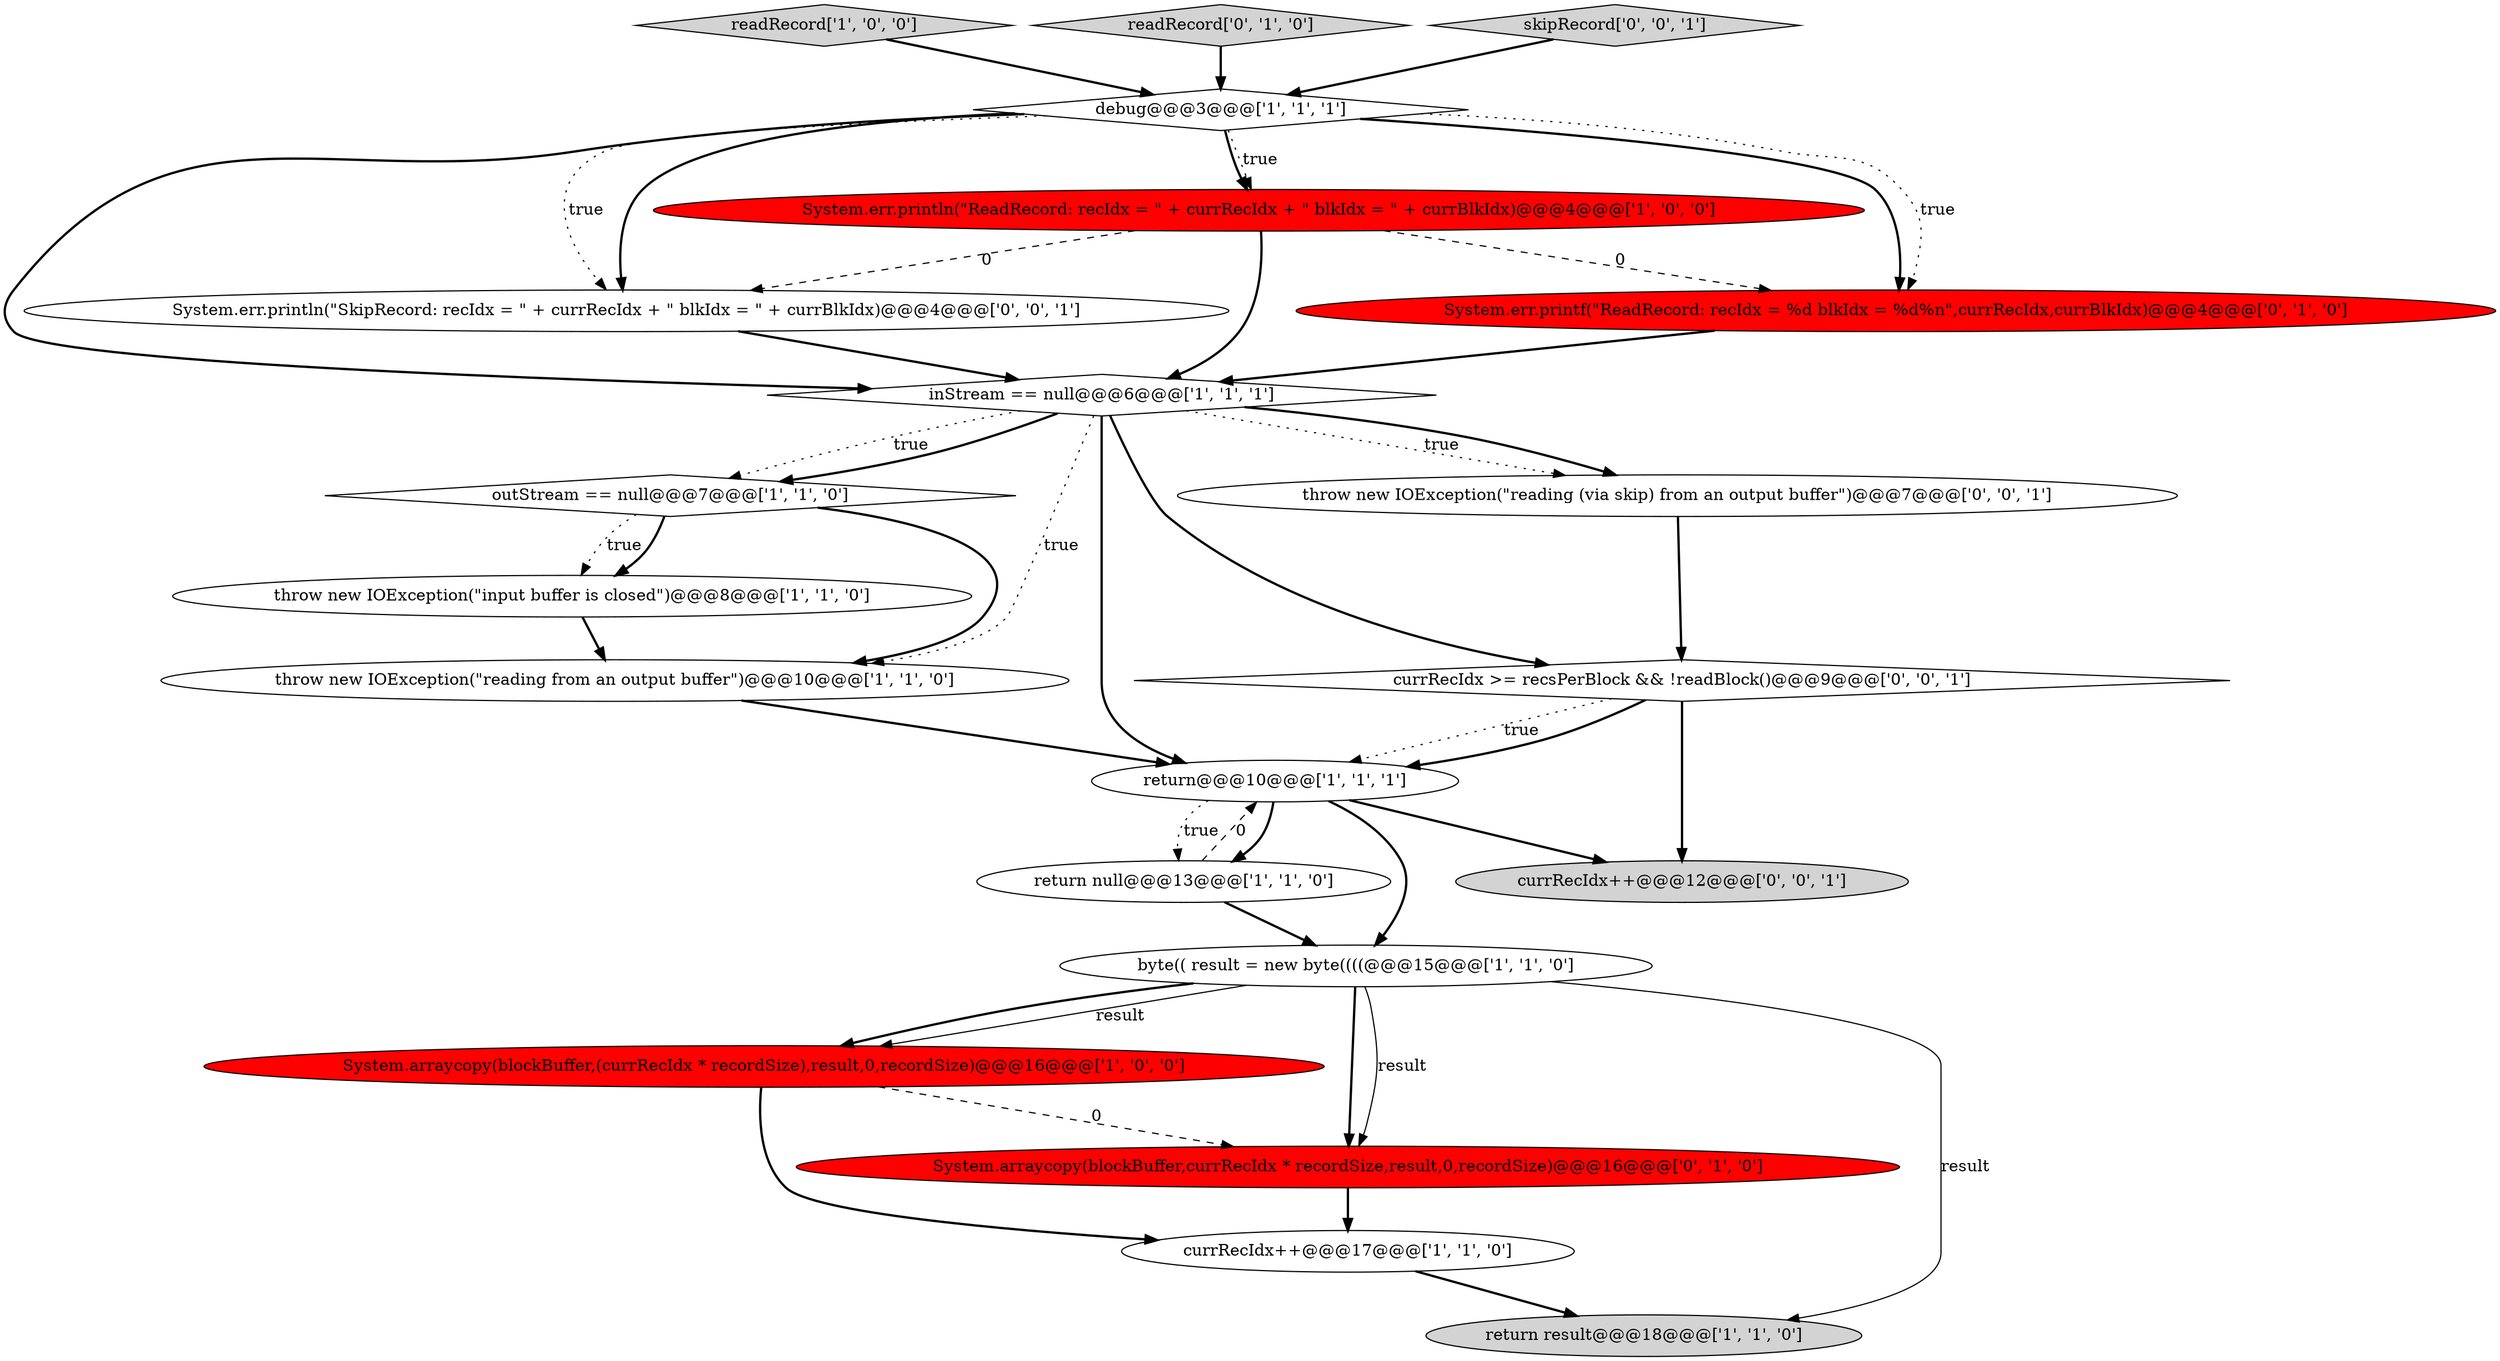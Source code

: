 digraph {
4 [style = filled, label = "debug@@@3@@@['1', '1', '1']", fillcolor = white, shape = diamond image = "AAA0AAABBB1BBB"];
8 [style = filled, label = "return@@@10@@@['1', '1', '1']", fillcolor = white, shape = ellipse image = "AAA0AAABBB1BBB"];
5 [style = filled, label = "outStream == null@@@7@@@['1', '1', '0']", fillcolor = white, shape = diamond image = "AAA0AAABBB1BBB"];
9 [style = filled, label = "currRecIdx++@@@17@@@['1', '1', '0']", fillcolor = white, shape = ellipse image = "AAA0AAABBB1BBB"];
13 [style = filled, label = "System.arraycopy(blockBuffer,currRecIdx * recordSize,result,0,recordSize)@@@16@@@['0', '1', '0']", fillcolor = red, shape = ellipse image = "AAA1AAABBB2BBB"];
20 [style = filled, label = "System.err.println(\"SkipRecord: recIdx = \" + currRecIdx + \" blkIdx = \" + currBlkIdx)@@@4@@@['0', '0', '1']", fillcolor = white, shape = ellipse image = "AAA0AAABBB3BBB"];
6 [style = filled, label = "readRecord['1', '0', '0']", fillcolor = lightgray, shape = diamond image = "AAA0AAABBB1BBB"];
2 [style = filled, label = "System.err.println(\"ReadRecord: recIdx = \" + currRecIdx + \" blkIdx = \" + currBlkIdx)@@@4@@@['1', '0', '0']", fillcolor = red, shape = ellipse image = "AAA1AAABBB1BBB"];
0 [style = filled, label = "throw new IOException(\"reading from an output buffer\")@@@10@@@['1', '1', '0']", fillcolor = white, shape = ellipse image = "AAA0AAABBB1BBB"];
3 [style = filled, label = "return result@@@18@@@['1', '1', '0']", fillcolor = lightgray, shape = ellipse image = "AAA0AAABBB1BBB"];
10 [style = filled, label = "return null@@@13@@@['1', '1', '0']", fillcolor = white, shape = ellipse image = "AAA0AAABBB1BBB"];
15 [style = filled, label = "System.err.printf(\"ReadRecord: recIdx = %d blkIdx = %d%n\",currRecIdx,currBlkIdx)@@@4@@@['0', '1', '0']", fillcolor = red, shape = ellipse image = "AAA1AAABBB2BBB"];
1 [style = filled, label = "System.arraycopy(blockBuffer,(currRecIdx * recordSize),result,0,recordSize)@@@16@@@['1', '0', '0']", fillcolor = red, shape = ellipse image = "AAA1AAABBB1BBB"];
12 [style = filled, label = "byte(( result = new byte((((@@@15@@@['1', '1', '0']", fillcolor = white, shape = ellipse image = "AAA0AAABBB1BBB"];
11 [style = filled, label = "inStream == null@@@6@@@['1', '1', '1']", fillcolor = white, shape = diamond image = "AAA0AAABBB1BBB"];
16 [style = filled, label = "currRecIdx++@@@12@@@['0', '0', '1']", fillcolor = lightgray, shape = ellipse image = "AAA0AAABBB3BBB"];
19 [style = filled, label = "currRecIdx >= recsPerBlock && !readBlock()@@@9@@@['0', '0', '1']", fillcolor = white, shape = diamond image = "AAA0AAABBB3BBB"];
14 [style = filled, label = "readRecord['0', '1', '0']", fillcolor = lightgray, shape = diamond image = "AAA0AAABBB2BBB"];
18 [style = filled, label = "throw new IOException(\"reading (via skip) from an output buffer\")@@@7@@@['0', '0', '1']", fillcolor = white, shape = ellipse image = "AAA0AAABBB3BBB"];
7 [style = filled, label = "throw new IOException(\"input buffer is closed\")@@@8@@@['1', '1', '0']", fillcolor = white, shape = ellipse image = "AAA0AAABBB1BBB"];
17 [style = filled, label = "skipRecord['0', '0', '1']", fillcolor = lightgray, shape = diamond image = "AAA0AAABBB3BBB"];
8->16 [style = bold, label=""];
8->10 [style = bold, label=""];
10->8 [style = dashed, label="0"];
2->20 [style = dashed, label="0"];
4->15 [style = bold, label=""];
4->20 [style = dotted, label="true"];
18->19 [style = bold, label=""];
17->4 [style = bold, label=""];
11->5 [style = dotted, label="true"];
7->0 [style = bold, label=""];
4->2 [style = bold, label=""];
4->15 [style = dotted, label="true"];
20->11 [style = bold, label=""];
8->10 [style = dotted, label="true"];
11->18 [style = dotted, label="true"];
11->19 [style = bold, label=""];
12->1 [style = bold, label=""];
19->8 [style = dotted, label="true"];
11->18 [style = bold, label=""];
1->9 [style = bold, label=""];
19->8 [style = bold, label=""];
4->2 [style = dotted, label="true"];
19->16 [style = bold, label=""];
2->15 [style = dashed, label="0"];
1->13 [style = dashed, label="0"];
12->13 [style = bold, label=""];
6->4 [style = bold, label=""];
11->5 [style = bold, label=""];
15->11 [style = bold, label=""];
12->13 [style = solid, label="result"];
5->0 [style = bold, label=""];
5->7 [style = dotted, label="true"];
10->12 [style = bold, label=""];
11->0 [style = dotted, label="true"];
12->3 [style = solid, label="result"];
0->8 [style = bold, label=""];
4->20 [style = bold, label=""];
12->1 [style = solid, label="result"];
9->3 [style = bold, label=""];
11->8 [style = bold, label=""];
5->7 [style = bold, label=""];
13->9 [style = bold, label=""];
4->11 [style = bold, label=""];
2->11 [style = bold, label=""];
8->12 [style = bold, label=""];
14->4 [style = bold, label=""];
}

